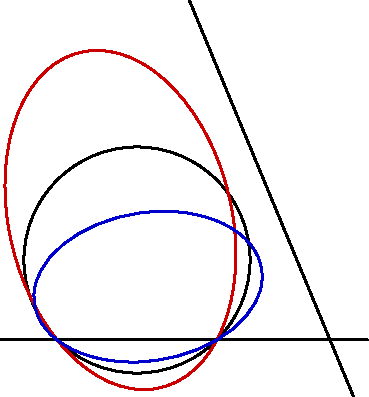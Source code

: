 import geometry;
size(6.5cm,0);
pen bpp=linewidth(bp);
line AB=line(origin, E), CD=line(2*NE+N, 2*NE+SE);
draw(AB, bpp); draw(CD, bpp);

transform dilatation=scale(1.5,AB,CD);

path cle=shift(NE)*unitcircle;
draw(cle,bpp);

draw(dilatation*cle, 0.8*red+bpp);
draw(inverse(dilatation)*cle, 0.8*blue+bpp);
draw(box((-0.5,-0.5), (2.75,3)), invisible);
